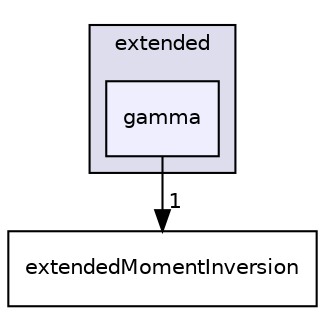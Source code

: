 digraph "gamma" {
  bgcolor=transparent;
  compound=true
  node [ fontsize="10", fontname="Helvetica"];
  edge [ labelfontsize="10", labelfontname="Helvetica"];
  subgraph clusterdir_eab674178c35773c79abc32ac1e64a39 {
    graph [ bgcolor="#ddddee", pencolor="black", label="extended" fontname="Helvetica", fontsize="10", URL="dir_eab674178c35773c79abc32ac1e64a39.html"]
  dir_679bb07e57b0ad279d38bc3f66185dd2 [shape=box, label="gamma", style="filled", fillcolor="#eeeeff", pencolor="black", URL="dir_679bb07e57b0ad279d38bc3f66185dd2.html"];
  }
  dir_81685f318616eefea0b52e76178bd778 [shape=box label="extendedMomentInversion" URL="dir_81685f318616eefea0b52e76178bd778.html"];
  dir_679bb07e57b0ad279d38bc3f66185dd2->dir_81685f318616eefea0b52e76178bd778 [headlabel="1", labeldistance=1.5 headhref="dir_000161_000142.html"];
}
